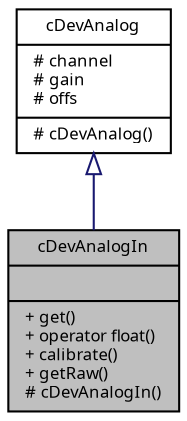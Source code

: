 digraph "cDevAnalogIn"
{
  edge [fontname="Sans",fontsize="8",labelfontname="Sans",labelfontsize="8"];
  node [fontname="Sans",fontsize="8",shape=record];
  Node1 [label="{cDevAnalogIn\n||+ get()\l+ operator float()\l+ calibrate()\l+ getRaw()\l# cDevAnalogIn()\l}",height=0.2,width=0.4,color="black", fillcolor="grey75", style="filled", fontcolor="black"];
  Node2 -> Node1 [dir="back",color="midnightblue",fontsize="8",style="solid",arrowtail="onormal",fontname="Sans"];
  Node2 [label="{cDevAnalog\n|# channel\l# gain\l# offs\l|# cDevAnalog()\l}",height=0.2,width=0.4,color="black", fillcolor="white", style="filled",URL="$classc_dev_analog.html",tooltip="Access to analog I/O devices. "];
}
